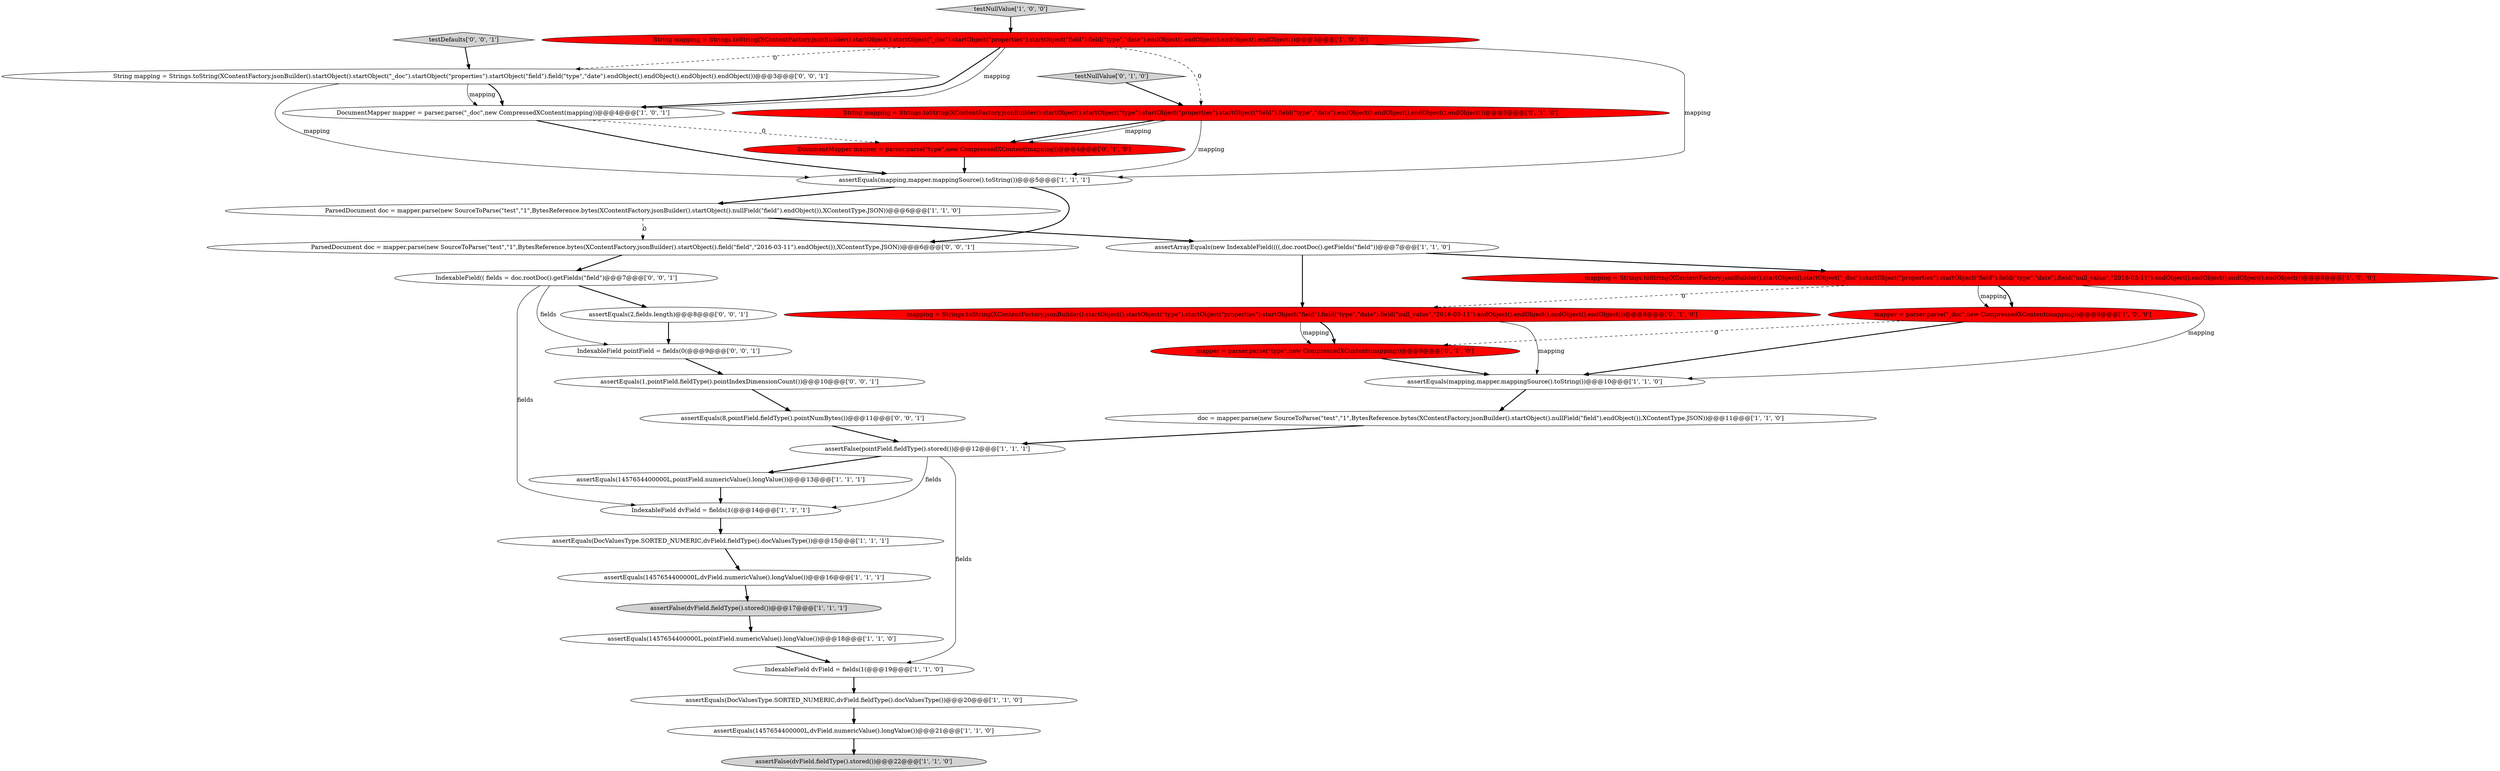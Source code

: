 digraph {
24 [style = filled, label = "DocumentMapper mapper = parser.parse(\"type\",new CompressedXContent(mapping))@@@4@@@['0', '1', '0']", fillcolor = red, shape = ellipse image = "AAA1AAABBB2BBB"];
14 [style = filled, label = "IndexableField dvField = fields(1(@@@19@@@['1', '1', '0']", fillcolor = white, shape = ellipse image = "AAA0AAABBB1BBB"];
18 [style = filled, label = "DocumentMapper mapper = parser.parse(\"_doc\",new CompressedXContent(mapping))@@@4@@@['1', '0', '1']", fillcolor = white, shape = ellipse image = "AAA0AAABBB1BBB"];
29 [style = filled, label = "assertEquals(1,pointField.fieldType().pointIndexDimensionCount())@@@10@@@['0', '0', '1']", fillcolor = white, shape = ellipse image = "AAA0AAABBB3BBB"];
23 [style = filled, label = "mapper = parser.parse(\"type\",new CompressedXContent(mapping))@@@9@@@['0', '1', '0']", fillcolor = red, shape = ellipse image = "AAA1AAABBB2BBB"];
0 [style = filled, label = "assertArrayEquals(new IndexableField((((,doc.rootDoc().getFields(\"field\"))@@@7@@@['1', '1', '0']", fillcolor = white, shape = ellipse image = "AAA0AAABBB1BBB"];
33 [style = filled, label = "String mapping = Strings.toString(XContentFactory.jsonBuilder().startObject().startObject(\"_doc\").startObject(\"properties\").startObject(\"field\").field(\"type\",\"date\").endObject().endObject().endObject().endObject())@@@3@@@['0', '0', '1']", fillcolor = white, shape = ellipse image = "AAA0AAABBB3BBB"];
26 [style = filled, label = "ParsedDocument doc = mapper.parse(new SourceToParse(\"test\",\"1\",BytesReference.bytes(XContentFactory.jsonBuilder().startObject().field(\"field\",\"2016-03-11\").endObject()),XContentType.JSON))@@@6@@@['0', '0', '1']", fillcolor = white, shape = ellipse image = "AAA0AAABBB3BBB"];
17 [style = filled, label = "assertEquals(mapping,mapper.mappingSource().toString())@@@10@@@['1', '1', '0']", fillcolor = white, shape = ellipse image = "AAA0AAABBB1BBB"];
8 [style = filled, label = "assertFalse(dvField.fieldType().stored())@@@22@@@['1', '1', '0']", fillcolor = lightgray, shape = ellipse image = "AAA0AAABBB1BBB"];
4 [style = filled, label = "assertEquals(1457654400000L,dvField.numericValue().longValue())@@@16@@@['1', '1', '1']", fillcolor = white, shape = ellipse image = "AAA0AAABBB1BBB"];
20 [style = filled, label = "assertEquals(1457654400000L,dvField.numericValue().longValue())@@@21@@@['1', '1', '0']", fillcolor = white, shape = ellipse image = "AAA0AAABBB1BBB"];
21 [style = filled, label = "mapping = Strings.toString(XContentFactory.jsonBuilder().startObject().startObject(\"type\").startObject(\"properties\").startObject(\"field\").field(\"type\",\"date\").field(\"null_value\",\"2016-03-11\").endObject().endObject().endObject().endObject())@@@8@@@['0', '1', '0']", fillcolor = red, shape = ellipse image = "AAA1AAABBB2BBB"];
6 [style = filled, label = "assertFalse(dvField.fieldType().stored())@@@17@@@['1', '1', '1']", fillcolor = lightgray, shape = ellipse image = "AAA0AAABBB1BBB"];
28 [style = filled, label = "assertEquals(8,pointField.fieldType().pointNumBytes())@@@11@@@['0', '0', '1']", fillcolor = white, shape = ellipse image = "AAA0AAABBB3BBB"];
9 [style = filled, label = "assertFalse(pointField.fieldType().stored())@@@12@@@['1', '1', '1']", fillcolor = white, shape = ellipse image = "AAA0AAABBB1BBB"];
7 [style = filled, label = "assertEquals(1457654400000L,pointField.numericValue().longValue())@@@18@@@['1', '1', '0']", fillcolor = white, shape = ellipse image = "AAA0AAABBB1BBB"];
5 [style = filled, label = "mapper = parser.parse(\"_doc\",new CompressedXContent(mapping))@@@9@@@['1', '0', '0']", fillcolor = red, shape = ellipse image = "AAA1AAABBB1BBB"];
3 [style = filled, label = "IndexableField dvField = fields(1(@@@14@@@['1', '1', '1']", fillcolor = white, shape = ellipse image = "AAA0AAABBB1BBB"];
12 [style = filled, label = "assertEquals(mapping,mapper.mappingSource().toString())@@@5@@@['1', '1', '1']", fillcolor = white, shape = ellipse image = "AAA0AAABBB1BBB"];
22 [style = filled, label = "testNullValue['0', '1', '0']", fillcolor = lightgray, shape = diamond image = "AAA0AAABBB2BBB"];
31 [style = filled, label = "IndexableField pointField = fields(0(@@@9@@@['0', '0', '1']", fillcolor = white, shape = ellipse image = "AAA0AAABBB3BBB"];
11 [style = filled, label = "String mapping = Strings.toString(XContentFactory.jsonBuilder().startObject().startObject(\"_doc\").startObject(\"properties\").startObject(\"field\").field(\"type\",\"date\").endObject().endObject().endObject().endObject())@@@3@@@['1', '0', '0']", fillcolor = red, shape = ellipse image = "AAA1AAABBB1BBB"];
25 [style = filled, label = "String mapping = Strings.toString(XContentFactory.jsonBuilder().startObject().startObject(\"type\").startObject(\"properties\").startObject(\"field\").field(\"type\",\"date\").endObject().endObject().endObject().endObject())@@@3@@@['0', '1', '0']", fillcolor = red, shape = ellipse image = "AAA1AAABBB2BBB"];
32 [style = filled, label = "IndexableField(( fields = doc.rootDoc().getFields(\"field\")@@@7@@@['0', '0', '1']", fillcolor = white, shape = ellipse image = "AAA0AAABBB3BBB"];
27 [style = filled, label = "testDefaults['0', '0', '1']", fillcolor = lightgray, shape = diamond image = "AAA0AAABBB3BBB"];
13 [style = filled, label = "mapping = Strings.toString(XContentFactory.jsonBuilder().startObject().startObject(\"_doc\").startObject(\"properties\").startObject(\"field\").field(\"type\",\"date\").field(\"null_value\",\"2016-03-11\").endObject().endObject().endObject().endObject())@@@8@@@['1', '0', '0']", fillcolor = red, shape = ellipse image = "AAA1AAABBB1BBB"];
1 [style = filled, label = "testNullValue['1', '0', '0']", fillcolor = lightgray, shape = diamond image = "AAA0AAABBB1BBB"];
15 [style = filled, label = "assertEquals(DocValuesType.SORTED_NUMERIC,dvField.fieldType().docValuesType())@@@20@@@['1', '1', '0']", fillcolor = white, shape = ellipse image = "AAA0AAABBB1BBB"];
16 [style = filled, label = "assertEquals(DocValuesType.SORTED_NUMERIC,dvField.fieldType().docValuesType())@@@15@@@['1', '1', '1']", fillcolor = white, shape = ellipse image = "AAA0AAABBB1BBB"];
10 [style = filled, label = "doc = mapper.parse(new SourceToParse(\"test\",\"1\",BytesReference.bytes(XContentFactory.jsonBuilder().startObject().nullField(\"field\").endObject()),XContentType.JSON))@@@11@@@['1', '1', '0']", fillcolor = white, shape = ellipse image = "AAA0AAABBB1BBB"];
19 [style = filled, label = "assertEquals(1457654400000L,pointField.numericValue().longValue())@@@13@@@['1', '1', '1']", fillcolor = white, shape = ellipse image = "AAA0AAABBB1BBB"];
30 [style = filled, label = "assertEquals(2,fields.length)@@@8@@@['0', '0', '1']", fillcolor = white, shape = ellipse image = "AAA0AAABBB3BBB"];
2 [style = filled, label = "ParsedDocument doc = mapper.parse(new SourceToParse(\"test\",\"1\",BytesReference.bytes(XContentFactory.jsonBuilder().startObject().nullField(\"field\").endObject()),XContentType.JSON))@@@6@@@['1', '1', '0']", fillcolor = white, shape = ellipse image = "AAA0AAABBB1BBB"];
17->10 [style = bold, label=""];
22->25 [style = bold, label=""];
24->12 [style = bold, label=""];
21->23 [style = solid, label="mapping"];
26->32 [style = bold, label=""];
0->13 [style = bold, label=""];
4->6 [style = bold, label=""];
5->23 [style = dashed, label="0"];
11->33 [style = dashed, label="0"];
21->17 [style = solid, label="mapping"];
32->3 [style = solid, label="fields"];
18->12 [style = bold, label=""];
28->9 [style = bold, label=""];
31->29 [style = bold, label=""];
13->17 [style = solid, label="mapping"];
9->14 [style = solid, label="fields"];
0->21 [style = bold, label=""];
9->3 [style = solid, label="fields"];
12->26 [style = bold, label=""];
3->16 [style = bold, label=""];
32->30 [style = bold, label=""];
5->17 [style = bold, label=""];
11->18 [style = bold, label=""];
1->11 [style = bold, label=""];
11->12 [style = solid, label="mapping"];
7->14 [style = bold, label=""];
29->28 [style = bold, label=""];
33->12 [style = solid, label="mapping"];
25->24 [style = bold, label=""];
11->18 [style = solid, label="mapping"];
12->2 [style = bold, label=""];
2->0 [style = bold, label=""];
20->8 [style = bold, label=""];
25->24 [style = solid, label="mapping"];
13->21 [style = dashed, label="0"];
33->18 [style = bold, label=""];
30->31 [style = bold, label=""];
15->20 [style = bold, label=""];
13->5 [style = solid, label="mapping"];
11->25 [style = dashed, label="0"];
32->31 [style = solid, label="fields"];
13->5 [style = bold, label=""];
25->12 [style = solid, label="mapping"];
9->19 [style = bold, label=""];
23->17 [style = bold, label=""];
14->15 [style = bold, label=""];
10->9 [style = bold, label=""];
27->33 [style = bold, label=""];
2->26 [style = dashed, label="0"];
16->4 [style = bold, label=""];
6->7 [style = bold, label=""];
19->3 [style = bold, label=""];
33->18 [style = solid, label="mapping"];
18->24 [style = dashed, label="0"];
21->23 [style = bold, label=""];
}
